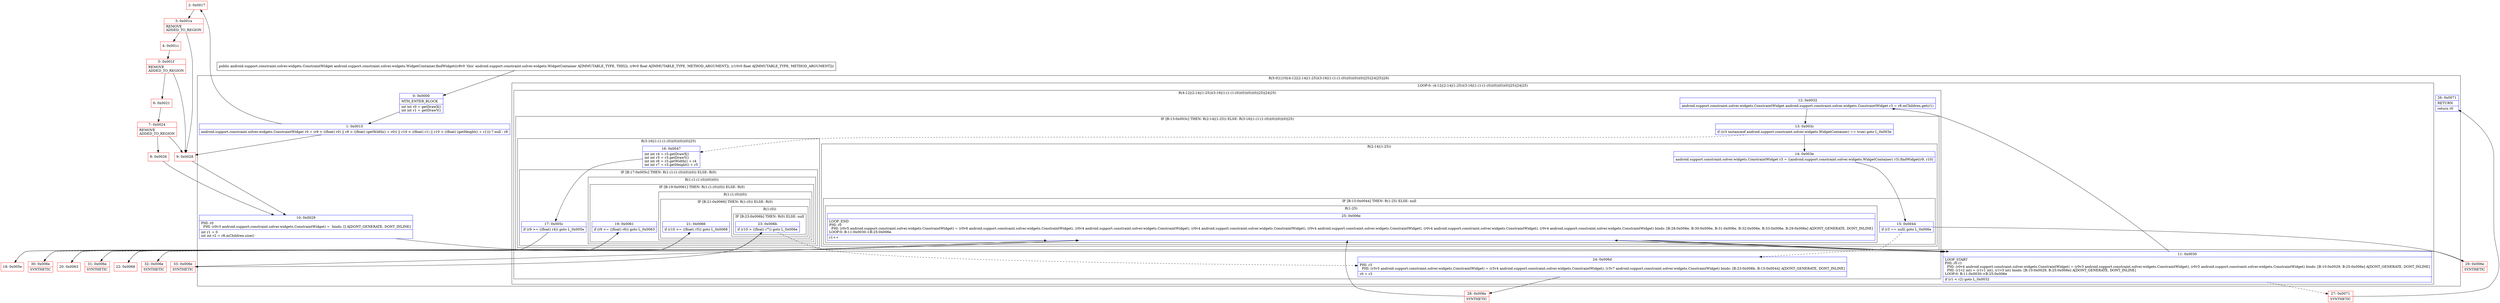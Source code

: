 digraph "CFG forandroid.support.constraint.solver.widgets.WidgetContainer.findWidget(FF)Landroid\/support\/constraint\/solver\/widgets\/ConstraintWidget;" {
subgraph cluster_Region_1428913876 {
label = "R(5:0|1|10|(4:12|(2:14|(1:25))(3:16|(1:(1:(1:(0))(0))(0))(0)|25)|24|25)|26)";
node [shape=record,color=blue];
Node_0 [shape=record,label="{0\:\ 0x0000|MTH_ENTER_BLOCK\l|int int r0 = getDrawX()\lint int r1 = getDrawY()\l}"];
Node_1 [shape=record,label="{1\:\ 0x0015|android.support.constraint.solver.widgets.ConstraintWidget r0 = (r9 \< ((float) r0) \|\| r9 \> ((float) (getWidth() + r0)) \|\| r10 \< ((float) r1) \|\| r10 \> ((float) (getHeight() + r1))) ? null : r8\l}"];
Node_10 [shape=record,label="{10\:\ 0x0029|PHI: r0 \l  PHI: (r0v3 android.support.constraint.solver.widgets.ConstraintWidget) =  binds: [] A[DONT_GENERATE, DONT_INLINE]\l|int r1 = 0\lint int r2 = r8.mChildren.size()\l}"];
subgraph cluster_LoopRegion_800414427 {
label = "LOOP:0: (4:12|(2:14|(1:25))(3:16|(1:(1:(1:(0))(0))(0))(0)|25)|24|25)";
node [shape=record,color=blue];
Node_11 [shape=record,label="{11\:\ 0x0030|LOOP_START\lPHI: r0 r1 \l  PHI: (r0v4 android.support.constraint.solver.widgets.ConstraintWidget) = (r0v3 android.support.constraint.solver.widgets.ConstraintWidget), (r0v5 android.support.constraint.solver.widgets.ConstraintWidget) binds: [B:10:0x0029, B:25:0x006e] A[DONT_GENERATE, DONT_INLINE]\l  PHI: (r1v2 int) = (r1v1 int), (r1v3 int) binds: [B:10:0x0029, B:25:0x006e] A[DONT_GENERATE, DONT_INLINE]\lLOOP:0: B:11:0x0030\-\>B:25:0x006e\l|if (r1 \< r2) goto L_0x0032\l}"];
subgraph cluster_Region_1954916932 {
label = "R(4:12|(2:14|(1:25))(3:16|(1:(1:(1:(0))(0))(0))(0)|25)|24|25)";
node [shape=record,color=blue];
Node_12 [shape=record,label="{12\:\ 0x0032|android.support.constraint.solver.widgets.ConstraintWidget android.support.constraint.solver.widgets.ConstraintWidget r3 = r8.mChildren.get(r1)\l}"];
subgraph cluster_IfRegion_1517635042 {
label = "IF [B:13:0x003c] THEN: R(2:14|(1:25)) ELSE: R(3:16|(1:(1:(1:(0))(0))(0))(0)|25)";
node [shape=record,color=blue];
Node_13 [shape=record,label="{13\:\ 0x003c|if ((r3 instanceof android.support.constraint.solver.widgets.WidgetContainer) == true) goto L_0x003e\l}"];
subgraph cluster_Region_1595125593 {
label = "R(2:14|(1:25))";
node [shape=record,color=blue];
Node_14 [shape=record,label="{14\:\ 0x003e|android.support.constraint.solver.widgets.ConstraintWidget r3 = ((android.support.constraint.solver.widgets.WidgetContainer) r3).findWidget(r9, r10)\l}"];
subgraph cluster_IfRegion_625367715 {
label = "IF [B:15:0x0044] THEN: R(1:25) ELSE: null";
node [shape=record,color=blue];
Node_15 [shape=record,label="{15\:\ 0x0044|if (r3 == null) goto L_0x006e\l}"];
subgraph cluster_Region_139386967 {
label = "R(1:25)";
node [shape=record,color=blue];
Node_25 [shape=record,label="{25\:\ 0x006e|LOOP_END\lPHI: r0 \l  PHI: (r0v5 android.support.constraint.solver.widgets.ConstraintWidget) = (r0v6 android.support.constraint.solver.widgets.ConstraintWidget), (r0v4 android.support.constraint.solver.widgets.ConstraintWidget), (r0v4 android.support.constraint.solver.widgets.ConstraintWidget), (r0v4 android.support.constraint.solver.widgets.ConstraintWidget), (r0v4 android.support.constraint.solver.widgets.ConstraintWidget), (r0v4 android.support.constraint.solver.widgets.ConstraintWidget) binds: [B:28:0x006e, B:30:0x006e, B:31:0x006e, B:32:0x006e, B:33:0x006e, B:29:0x006e] A[DONT_GENERATE, DONT_INLINE]\lLOOP:0: B:11:0x0030\-\>B:25:0x006e\l|r1++\l}"];
}
}
}
subgraph cluster_Region_102621780 {
label = "R(3:16|(1:(1:(1:(0))(0))(0))(0)|25)";
node [shape=record,color=blue];
Node_16 [shape=record,label="{16\:\ 0x0047|int int r4 = r3.getDrawX()\lint int r5 = r3.getDrawY()\lint int r6 = r3.getWidth() + r4\lint int r7 = r3.getHeight() + r5\l}"];
subgraph cluster_IfRegion_1277170461 {
label = "IF [B:17:0x005c] THEN: R(1:(1:(1:(0))(0))(0)) ELSE: R(0)";
node [shape=record,color=blue];
Node_17 [shape=record,label="{17\:\ 0x005c|if (r9 \>= ((float) r4)) goto L_0x005e\l}"];
subgraph cluster_Region_208638598 {
label = "R(1:(1:(1:(0))(0))(0))";
node [shape=record,color=blue];
subgraph cluster_IfRegion_2116094657 {
label = "IF [B:19:0x0061] THEN: R(1:(1:(0))(0)) ELSE: R(0)";
node [shape=record,color=blue];
Node_19 [shape=record,label="{19\:\ 0x0061|if (r9 \<= ((float) r6)) goto L_0x0063\l}"];
subgraph cluster_Region_2060643187 {
label = "R(1:(1:(0))(0))";
node [shape=record,color=blue];
subgraph cluster_IfRegion_243995815 {
label = "IF [B:21:0x0066] THEN: R(1:(0)) ELSE: R(0)";
node [shape=record,color=blue];
Node_21 [shape=record,label="{21\:\ 0x0066|if (r10 \>= ((float) r5)) goto L_0x0068\l}"];
subgraph cluster_Region_60935681 {
label = "R(1:(0))";
node [shape=record,color=blue];
subgraph cluster_IfRegion_1772475620 {
label = "IF [B:23:0x006b] THEN: R(0) ELSE: null";
node [shape=record,color=blue];
Node_23 [shape=record,label="{23\:\ 0x006b|if (r10 \> ((float) r7)) goto L_0x006e\l}"];
subgraph cluster_Region_662410603 {
label = "R(0)";
node [shape=record,color=blue];
}
}
}
subgraph cluster_Region_1475397792 {
label = "R(0)";
node [shape=record,color=blue];
}
}
}
subgraph cluster_Region_974403678 {
label = "R(0)";
node [shape=record,color=blue];
}
}
}
subgraph cluster_Region_927475931 {
label = "R(0)";
node [shape=record,color=blue];
}
}
Node_25 [shape=record,label="{25\:\ 0x006e|LOOP_END\lPHI: r0 \l  PHI: (r0v5 android.support.constraint.solver.widgets.ConstraintWidget) = (r0v6 android.support.constraint.solver.widgets.ConstraintWidget), (r0v4 android.support.constraint.solver.widgets.ConstraintWidget), (r0v4 android.support.constraint.solver.widgets.ConstraintWidget), (r0v4 android.support.constraint.solver.widgets.ConstraintWidget), (r0v4 android.support.constraint.solver.widgets.ConstraintWidget), (r0v4 android.support.constraint.solver.widgets.ConstraintWidget) binds: [B:28:0x006e, B:30:0x006e, B:31:0x006e, B:32:0x006e, B:33:0x006e, B:29:0x006e] A[DONT_GENERATE, DONT_INLINE]\lLOOP:0: B:11:0x0030\-\>B:25:0x006e\l|r1++\l}"];
}
}
Node_24 [shape=record,label="{24\:\ 0x006d|PHI: r3 \l  PHI: (r3v5 android.support.constraint.solver.widgets.ConstraintWidget) = (r3v4 android.support.constraint.solver.widgets.ConstraintWidget), (r3v7 android.support.constraint.solver.widgets.ConstraintWidget) binds: [B:23:0x006b, B:15:0x0044] A[DONT_GENERATE, DONT_INLINE]\l|r0 = r3\l}"];
Node_25 [shape=record,label="{25\:\ 0x006e|LOOP_END\lPHI: r0 \l  PHI: (r0v5 android.support.constraint.solver.widgets.ConstraintWidget) = (r0v6 android.support.constraint.solver.widgets.ConstraintWidget), (r0v4 android.support.constraint.solver.widgets.ConstraintWidget), (r0v4 android.support.constraint.solver.widgets.ConstraintWidget), (r0v4 android.support.constraint.solver.widgets.ConstraintWidget), (r0v4 android.support.constraint.solver.widgets.ConstraintWidget), (r0v4 android.support.constraint.solver.widgets.ConstraintWidget) binds: [B:28:0x006e, B:30:0x006e, B:31:0x006e, B:32:0x006e, B:33:0x006e, B:29:0x006e] A[DONT_GENERATE, DONT_INLINE]\lLOOP:0: B:11:0x0030\-\>B:25:0x006e\l|r1++\l}"];
}
}
Node_26 [shape=record,label="{26\:\ 0x0071|RETURN\l|return r0\l}"];
}
Node_2 [shape=record,color=red,label="{2\:\ 0x0017}"];
Node_3 [shape=record,color=red,label="{3\:\ 0x001a|REMOVE\lADDED_TO_REGION\l}"];
Node_4 [shape=record,color=red,label="{4\:\ 0x001c}"];
Node_5 [shape=record,color=red,label="{5\:\ 0x001f|REMOVE\lADDED_TO_REGION\l}"];
Node_6 [shape=record,color=red,label="{6\:\ 0x0021}"];
Node_7 [shape=record,color=red,label="{7\:\ 0x0024|REMOVE\lADDED_TO_REGION\l}"];
Node_8 [shape=record,color=red,label="{8\:\ 0x0026}"];
Node_9 [shape=record,color=red,label="{9\:\ 0x0028}"];
Node_18 [shape=record,color=red,label="{18\:\ 0x005e}"];
Node_20 [shape=record,color=red,label="{20\:\ 0x0063}"];
Node_22 [shape=record,color=red,label="{22\:\ 0x0068}"];
Node_27 [shape=record,color=red,label="{27\:\ 0x0071|SYNTHETIC\l}"];
Node_28 [shape=record,color=red,label="{28\:\ 0x006e|SYNTHETIC\l}"];
Node_29 [shape=record,color=red,label="{29\:\ 0x006e|SYNTHETIC\l}"];
Node_30 [shape=record,color=red,label="{30\:\ 0x006e|SYNTHETIC\l}"];
Node_31 [shape=record,color=red,label="{31\:\ 0x006e|SYNTHETIC\l}"];
Node_32 [shape=record,color=red,label="{32\:\ 0x006e|SYNTHETIC\l}"];
Node_33 [shape=record,color=red,label="{33\:\ 0x006e|SYNTHETIC\l}"];
MethodNode[shape=record,label="{public android.support.constraint.solver.widgets.ConstraintWidget android.support.constraint.solver.widgets.WidgetContainer.findWidget((r8v0 'this' android.support.constraint.solver.widgets.WidgetContainer A[IMMUTABLE_TYPE, THIS]), (r9v0 float A[IMMUTABLE_TYPE, METHOD_ARGUMENT]), (r10v0 float A[IMMUTABLE_TYPE, METHOD_ARGUMENT])) }"];
MethodNode -> Node_0;
Node_0 -> Node_1;
Node_1 -> Node_2;
Node_1 -> Node_9;
Node_10 -> Node_11;
Node_11 -> Node_12;
Node_11 -> Node_27[style=dashed];
Node_12 -> Node_13;
Node_13 -> Node_14;
Node_13 -> Node_16[style=dashed];
Node_14 -> Node_15;
Node_15 -> Node_24[style=dashed];
Node_15 -> Node_29;
Node_25 -> Node_11;
Node_16 -> Node_17;
Node_17 -> Node_18;
Node_17 -> Node_30[style=dashed];
Node_19 -> Node_20;
Node_19 -> Node_31[style=dashed];
Node_21 -> Node_22;
Node_21 -> Node_32[style=dashed];
Node_23 -> Node_24[style=dashed];
Node_23 -> Node_33;
Node_25 -> Node_11;
Node_24 -> Node_28;
Node_25 -> Node_11;
Node_2 -> Node_3;
Node_3 -> Node_4;
Node_3 -> Node_9;
Node_4 -> Node_5;
Node_5 -> Node_6;
Node_5 -> Node_9;
Node_6 -> Node_7;
Node_7 -> Node_8;
Node_7 -> Node_9;
Node_8 -> Node_10;
Node_9 -> Node_10;
Node_18 -> Node_19;
Node_20 -> Node_21;
Node_22 -> Node_23;
Node_27 -> Node_26;
Node_28 -> Node_25;
Node_29 -> Node_25;
Node_30 -> Node_25;
Node_31 -> Node_25;
Node_32 -> Node_25;
Node_33 -> Node_25;
}

